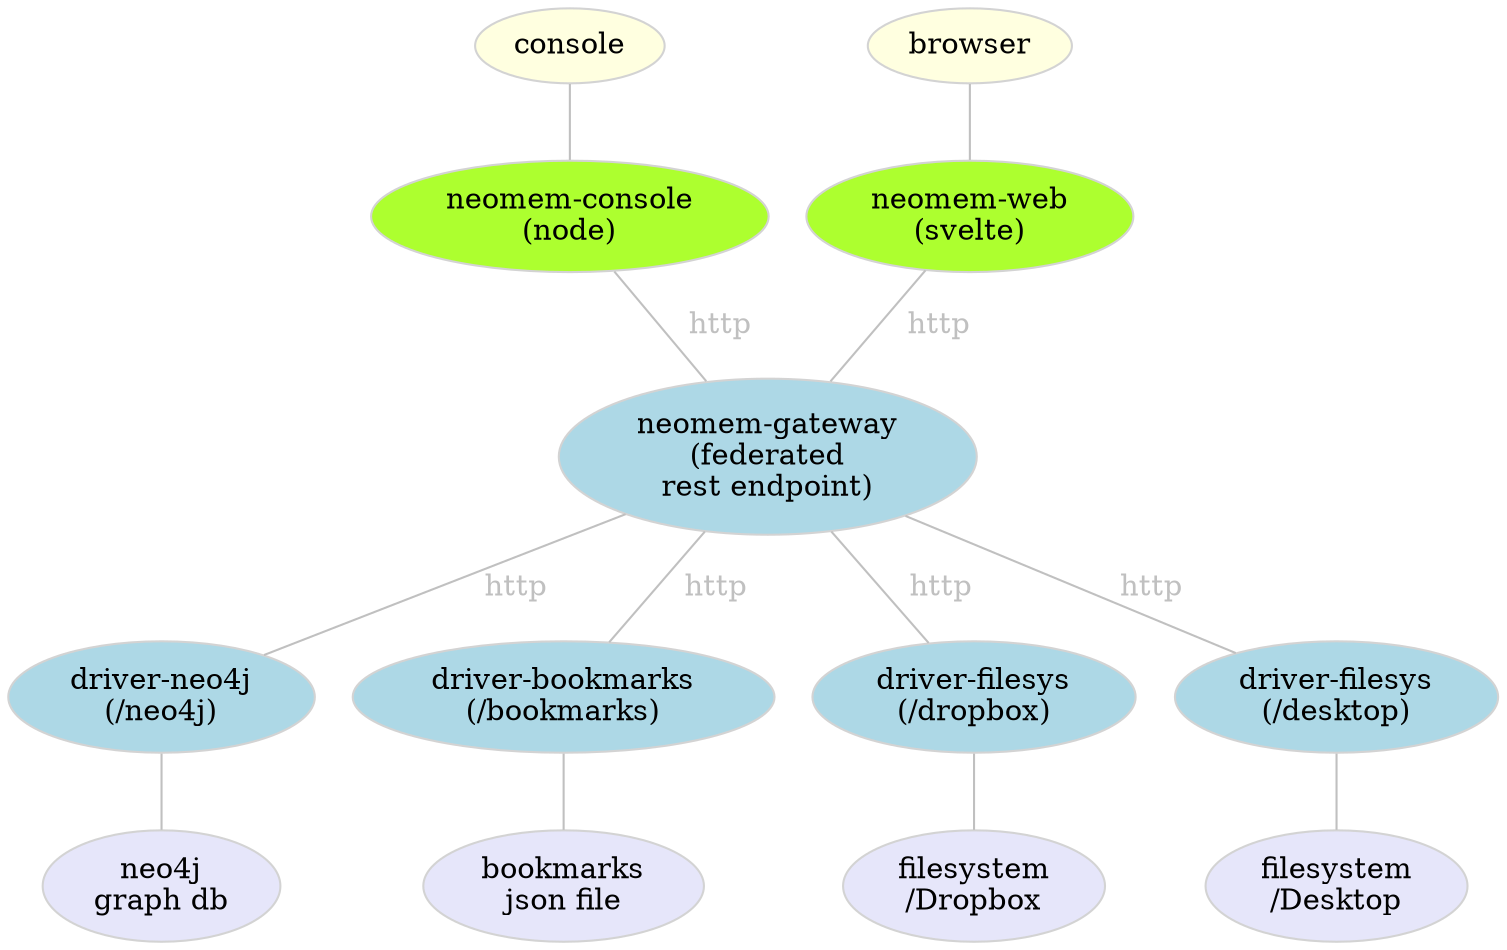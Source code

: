 graph "neomem" {

  // styles
  // rankdir=LR; // left-to-right
  node [ color=lightgray; fillcolor=lightblue; style=filled ]; // default
  edge [ color=gray, fontcolor=gray ]; // default

  // nodes
  console [ fillcolor=lightyellow ];
  browser [ fillcolor=lightyellow ];
  nmgui [ label="neomem-web\n(svelte)"; fillcolor=greenyellow ];
  nmconsole [label="neomem-console\n(node)"; fillcolor=greenyellow ];
  nmgateway [label="neomem-gateway\n(federated\nrest endpoint)"];
  driverNeo4j [label="driver-neo4j\n(/neo4j)"];
  driverBookmarks [label="driver-bookmarks\n(/bookmarks)"];
  driverFilesys1 [label="driver-filesys\n(/dropbox)"];
  driverFilesys2 [label="driver-filesys\n(/desktop)"];
  neo4j [ label="neo4j\ngraph db", fillcolor=lavender ];
  bookmarks [ label="bookmarks\njson file", fillcolor=lavender ];
  filesys1 [ label="filesystem\n/Dropbox", fillcolor=lavender ];
  filesys2 [ label="filesystem\n/Desktop", fillcolor=lavender ];

  // edges
  browser -- nmgui;
  console -- nmconsole;
  nmconsole -- nmgateway [ label="  http" ];
  nmgui -- nmgateway [ label="  http" ];
  nmgateway -- driverNeo4j [ label="  http" ];
  nmgateway -- driverBookmarks [ label="  http" ];
  nmgateway -- driverFilesys1 [  label="  http" ];
  nmgateway -- driverFilesys2 [  label="  http" ];
  driverNeo4j -- neo4j;
  driverBookmarks -- bookmarks;
  driverFilesys1 -- filesys1;
  driverFilesys2 -- filesys2;
}
